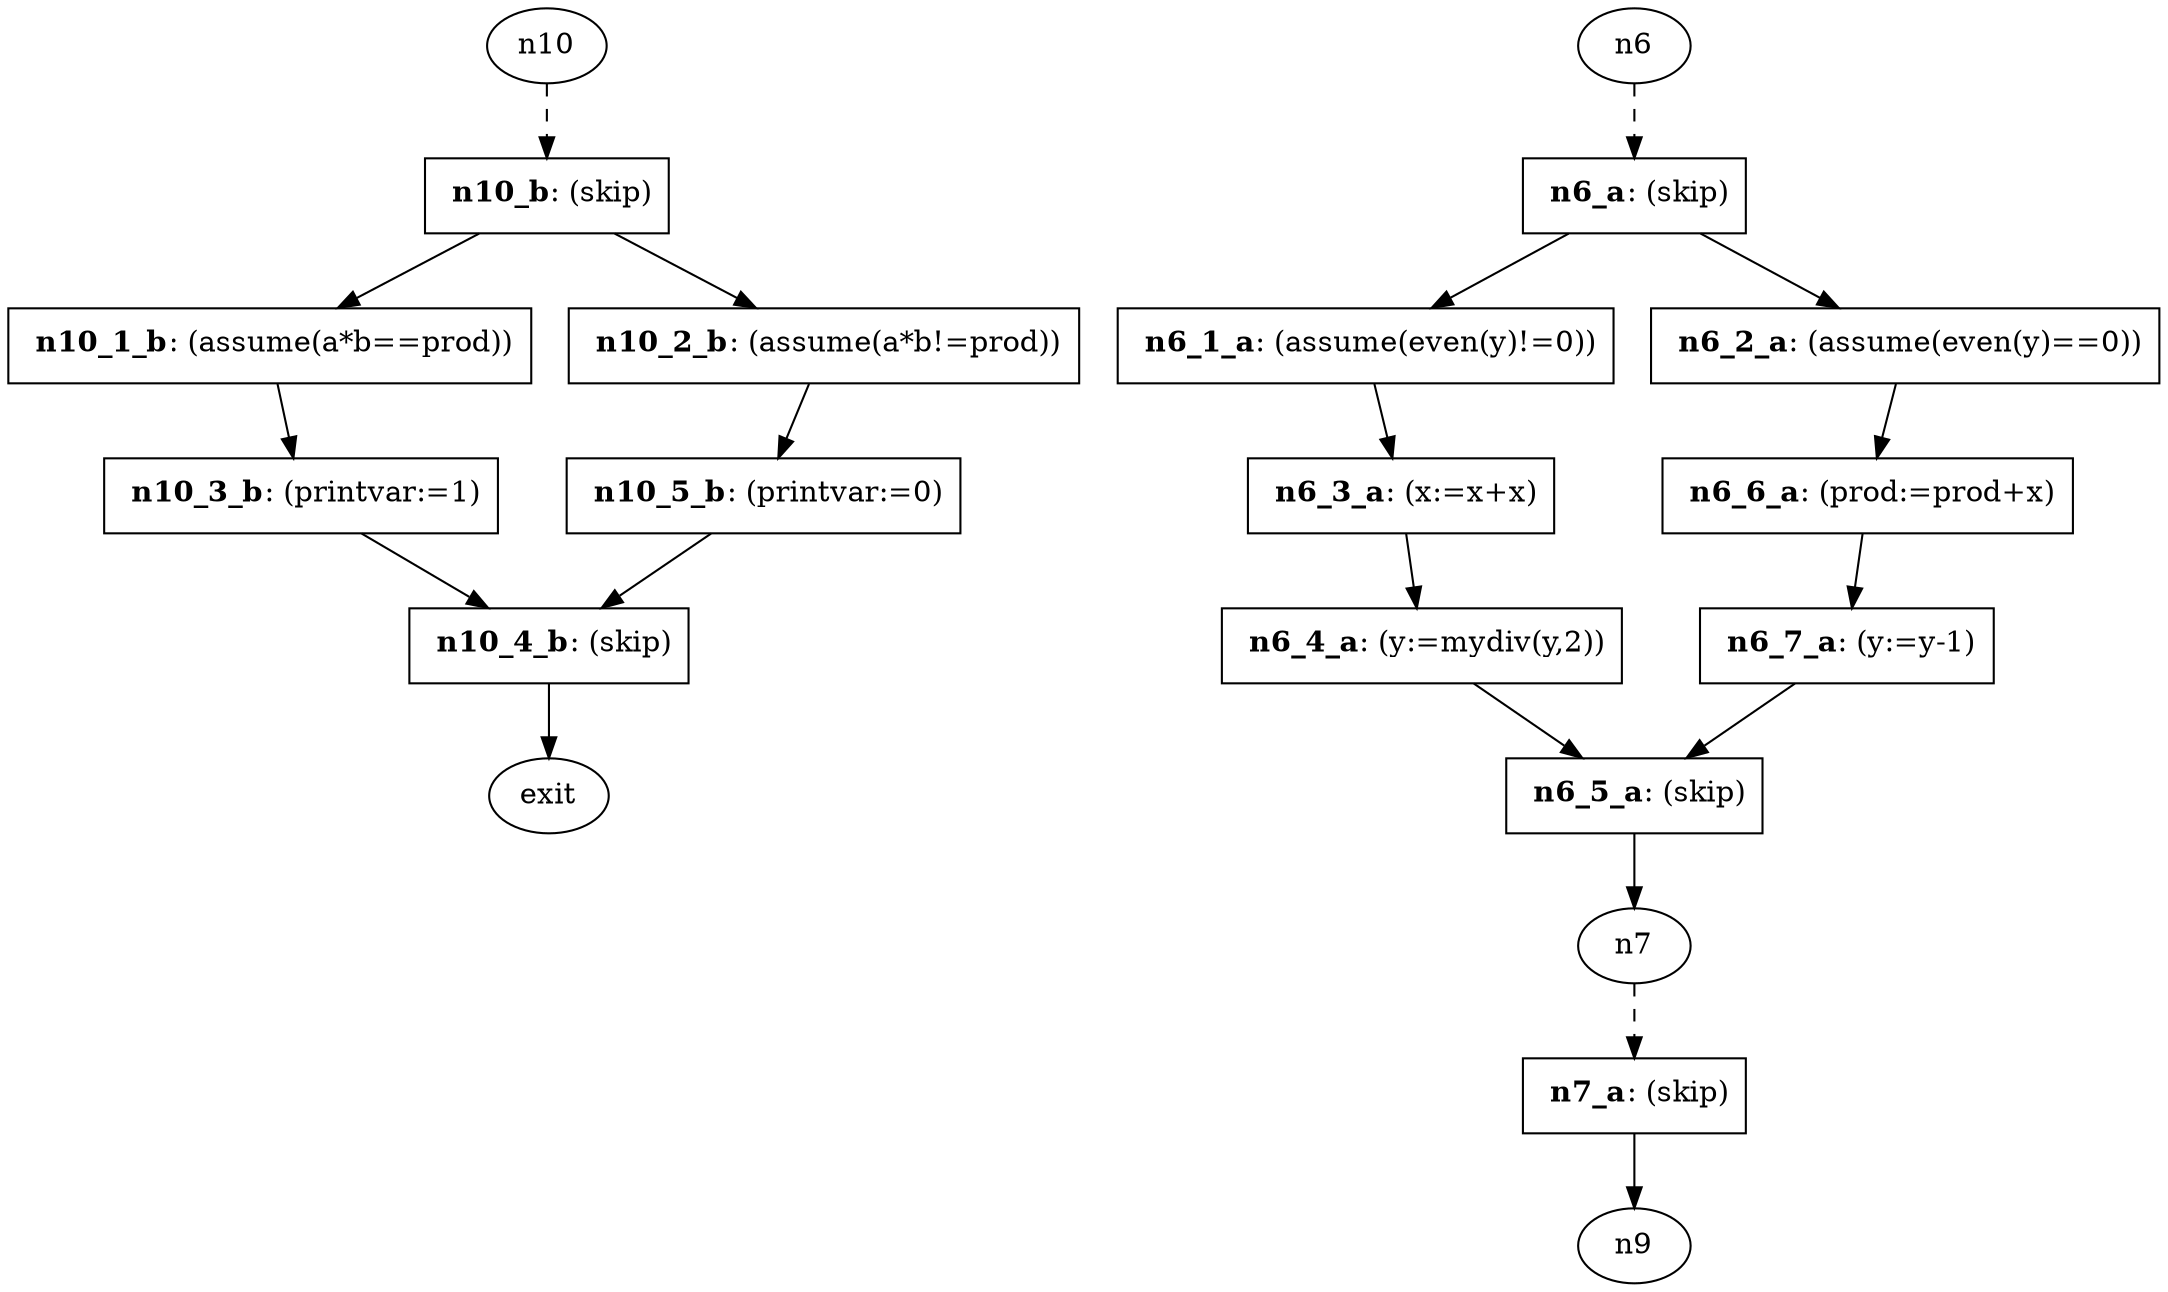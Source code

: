 digraph product {
n10 -> n10_b[style="dashed"];
n10_1_b [label=< <B>n10_1_b</B>: (assume(a*b==prod))>, shape=box]
n10_1_b -> n10_3_b
n10_2_b [label=< <B>n10_2_b</B>: (assume(a*b!=prod))>, shape=box]
n10_2_b -> n10_5_b
n10_3_b [label=< <B>n10_3_b</B>: (printvar:=1)>, shape=box]
n10_3_b -> n10_4_b
n10_4_b [label=< <B>n10_4_b</B>: (skip)>, shape=box]
n10_4_b -> exit
n10_5_b [label=< <B>n10_5_b</B>: (printvar:=0)>, shape=box]
n10_5_b -> n10_4_b
n10_b [label=< <B>n10_b</B>: (skip)>, shape=box]
n10_b -> n10_1_b
n10_b -> n10_2_b
n6 -> n6_a[style="dashed"];
n6_1_a [label=< <B>n6_1_a</B>: (assume(even(y)!=0))>, shape=box]
n6_1_a -> n6_3_a
n6_2_a [label=< <B>n6_2_a</B>: (assume(even(y)==0))>, shape=box]
n6_2_a -> n6_6_a
n6_3_a [label=< <B>n6_3_a</B>: (x:=x+x)>, shape=box]
n6_3_a -> n6_4_a
n6_4_a [label=< <B>n6_4_a</B>: (y:=mydiv(y,2))>, shape=box]
n6_4_a -> n6_5_a
n6_5_a [label=< <B>n6_5_a</B>: (skip)>, shape=box]
n6_5_a -> n7
n6_6_a [label=< <B>n6_6_a</B>: (prod:=prod+x)>, shape=box]
n6_6_a -> n6_7_a
n6_7_a [label=< <B>n6_7_a</B>: (y:=y-1)>, shape=box]
n6_7_a -> n6_5_a
n6_a [label=< <B>n6_a</B>: (skip)>, shape=box]
n6_a -> n6_1_a
n6_a -> n6_2_a
n7 -> n7_a[style="dashed"];
n7_a [label=< <B>n7_a</B>: (skip)>, shape=box]
n7_a -> n9
}

